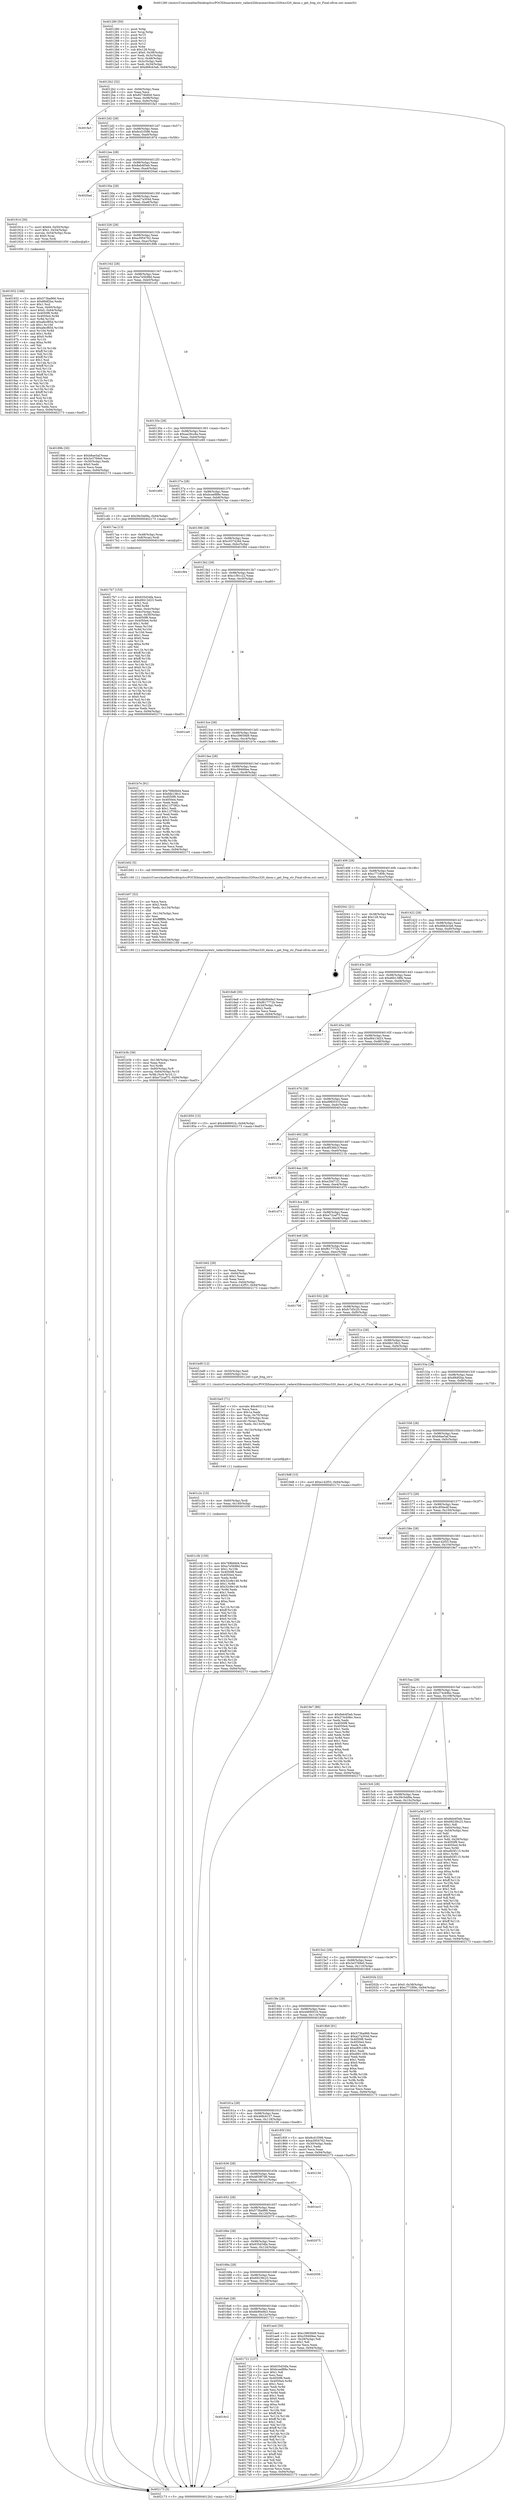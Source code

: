 digraph "0x401280" {
  label = "0x401280 (/mnt/c/Users/mathe/Desktop/tcc/POCII/binaries/extr_radare2librasmarchtms320tms320_dasm.c_get_freg_str_Final-ollvm.out::main(0))"
  labelloc = "t"
  node[shape=record]

  Entry [label="",width=0.3,height=0.3,shape=circle,fillcolor=black,style=filled]
  "0x4012b2" [label="{
     0x4012b2 [32]\l
     | [instrs]\l
     &nbsp;&nbsp;0x4012b2 \<+6\>: mov -0x94(%rbp),%eax\l
     &nbsp;&nbsp;0x4012b8 \<+2\>: mov %eax,%ecx\l
     &nbsp;&nbsp;0x4012ba \<+6\>: sub $0x8274b60d,%ecx\l
     &nbsp;&nbsp;0x4012c0 \<+6\>: mov %eax,-0x98(%rbp)\l
     &nbsp;&nbsp;0x4012c6 \<+6\>: mov %ecx,-0x9c(%rbp)\l
     &nbsp;&nbsp;0x4012cc \<+6\>: je 0000000000401fa3 \<main+0xd23\>\l
  }"]
  "0x401fa3" [label="{
     0x401fa3\l
  }", style=dashed]
  "0x4012d2" [label="{
     0x4012d2 [28]\l
     | [instrs]\l
     &nbsp;&nbsp;0x4012d2 \<+5\>: jmp 00000000004012d7 \<main+0x57\>\l
     &nbsp;&nbsp;0x4012d7 \<+6\>: mov -0x98(%rbp),%eax\l
     &nbsp;&nbsp;0x4012dd \<+5\>: sub $0x8cd1f398,%eax\l
     &nbsp;&nbsp;0x4012e2 \<+6\>: mov %eax,-0xa0(%rbp)\l
     &nbsp;&nbsp;0x4012e8 \<+6\>: je 000000000040187d \<main+0x5fd\>\l
  }"]
  Exit [label="",width=0.3,height=0.3,shape=circle,fillcolor=black,style=filled,peripheries=2]
  "0x40187d" [label="{
     0x40187d\l
  }", style=dashed]
  "0x4012ee" [label="{
     0x4012ee [28]\l
     | [instrs]\l
     &nbsp;&nbsp;0x4012ee \<+5\>: jmp 00000000004012f3 \<main+0x73\>\l
     &nbsp;&nbsp;0x4012f3 \<+6\>: mov -0x98(%rbp),%eax\l
     &nbsp;&nbsp;0x4012f9 \<+5\>: sub $0x8eb4f3eb,%eax\l
     &nbsp;&nbsp;0x4012fe \<+6\>: mov %eax,-0xa4(%rbp)\l
     &nbsp;&nbsp;0x401304 \<+6\>: je 00000000004020ad \<main+0xe2d\>\l
  }"]
  "0x401c3b" [label="{
     0x401c3b [150]\l
     | [instrs]\l
     &nbsp;&nbsp;0x401c3b \<+5\>: mov $0x768bfdd4,%eax\l
     &nbsp;&nbsp;0x401c40 \<+5\>: mov $0xa7e5b98d,%ecx\l
     &nbsp;&nbsp;0x401c45 \<+3\>: mov $0x1,%r10b\l
     &nbsp;&nbsp;0x401c48 \<+7\>: mov 0x4050f8,%edx\l
     &nbsp;&nbsp;0x401c4f \<+7\>: mov 0x4050e4,%esi\l
     &nbsp;&nbsp;0x401c56 \<+3\>: mov %edx,%r8d\l
     &nbsp;&nbsp;0x401c59 \<+7\>: add $0x32c8e148,%r8d\l
     &nbsp;&nbsp;0x401c60 \<+4\>: sub $0x1,%r8d\l
     &nbsp;&nbsp;0x401c64 \<+7\>: sub $0x32c8e148,%r8d\l
     &nbsp;&nbsp;0x401c6b \<+4\>: imul %r8d,%edx\l
     &nbsp;&nbsp;0x401c6f \<+3\>: and $0x1,%edx\l
     &nbsp;&nbsp;0x401c72 \<+3\>: cmp $0x0,%edx\l
     &nbsp;&nbsp;0x401c75 \<+4\>: sete %r11b\l
     &nbsp;&nbsp;0x401c79 \<+3\>: cmp $0xa,%esi\l
     &nbsp;&nbsp;0x401c7c \<+3\>: setl %bl\l
     &nbsp;&nbsp;0x401c7f \<+3\>: mov %r11b,%r14b\l
     &nbsp;&nbsp;0x401c82 \<+4\>: xor $0xff,%r14b\l
     &nbsp;&nbsp;0x401c86 \<+3\>: mov %bl,%r15b\l
     &nbsp;&nbsp;0x401c89 \<+4\>: xor $0xff,%r15b\l
     &nbsp;&nbsp;0x401c8d \<+4\>: xor $0x0,%r10b\l
     &nbsp;&nbsp;0x401c91 \<+3\>: mov %r14b,%r12b\l
     &nbsp;&nbsp;0x401c94 \<+4\>: and $0x0,%r12b\l
     &nbsp;&nbsp;0x401c98 \<+3\>: and %r10b,%r11b\l
     &nbsp;&nbsp;0x401c9b \<+3\>: mov %r15b,%r13b\l
     &nbsp;&nbsp;0x401c9e \<+4\>: and $0x0,%r13b\l
     &nbsp;&nbsp;0x401ca2 \<+3\>: and %r10b,%bl\l
     &nbsp;&nbsp;0x401ca5 \<+3\>: or %r11b,%r12b\l
     &nbsp;&nbsp;0x401ca8 \<+3\>: or %bl,%r13b\l
     &nbsp;&nbsp;0x401cab \<+3\>: xor %r13b,%r12b\l
     &nbsp;&nbsp;0x401cae \<+3\>: or %r15b,%r14b\l
     &nbsp;&nbsp;0x401cb1 \<+4\>: xor $0xff,%r14b\l
     &nbsp;&nbsp;0x401cb5 \<+4\>: or $0x0,%r10b\l
     &nbsp;&nbsp;0x401cb9 \<+3\>: and %r10b,%r14b\l
     &nbsp;&nbsp;0x401cbc \<+3\>: or %r14b,%r12b\l
     &nbsp;&nbsp;0x401cbf \<+4\>: test $0x1,%r12b\l
     &nbsp;&nbsp;0x401cc3 \<+3\>: cmovne %ecx,%eax\l
     &nbsp;&nbsp;0x401cc6 \<+6\>: mov %eax,-0x94(%rbp)\l
     &nbsp;&nbsp;0x401ccc \<+5\>: jmp 0000000000402173 \<main+0xef3\>\l
  }"]
  "0x4020ad" [label="{
     0x4020ad\l
  }", style=dashed]
  "0x40130a" [label="{
     0x40130a [28]\l
     | [instrs]\l
     &nbsp;&nbsp;0x40130a \<+5\>: jmp 000000000040130f \<main+0x8f\>\l
     &nbsp;&nbsp;0x40130f \<+6\>: mov -0x98(%rbp),%eax\l
     &nbsp;&nbsp;0x401315 \<+5\>: sub $0xa27a304d,%eax\l
     &nbsp;&nbsp;0x40131a \<+6\>: mov %eax,-0xa8(%rbp)\l
     &nbsp;&nbsp;0x401320 \<+6\>: je 0000000000401914 \<main+0x694\>\l
  }"]
  "0x401c2c" [label="{
     0x401c2c [15]\l
     | [instrs]\l
     &nbsp;&nbsp;0x401c2c \<+4\>: mov -0x60(%rbp),%rdi\l
     &nbsp;&nbsp;0x401c30 \<+6\>: mov %eax,-0x140(%rbp)\l
     &nbsp;&nbsp;0x401c36 \<+5\>: call 0000000000401030 \<free@plt\>\l
     | [calls]\l
     &nbsp;&nbsp;0x401030 \{1\} (unknown)\l
  }"]
  "0x401914" [label="{
     0x401914 [30]\l
     | [instrs]\l
     &nbsp;&nbsp;0x401914 \<+7\>: movl $0x64,-0x50(%rbp)\l
     &nbsp;&nbsp;0x40191b \<+7\>: movl $0x1,-0x54(%rbp)\l
     &nbsp;&nbsp;0x401922 \<+4\>: movslq -0x54(%rbp),%rax\l
     &nbsp;&nbsp;0x401926 \<+4\>: shl $0x0,%rax\l
     &nbsp;&nbsp;0x40192a \<+3\>: mov %rax,%rdi\l
     &nbsp;&nbsp;0x40192d \<+5\>: call 0000000000401050 \<malloc@plt\>\l
     | [calls]\l
     &nbsp;&nbsp;0x401050 \{1\} (unknown)\l
  }"]
  "0x401326" [label="{
     0x401326 [28]\l
     | [instrs]\l
     &nbsp;&nbsp;0x401326 \<+5\>: jmp 000000000040132b \<main+0xab\>\l
     &nbsp;&nbsp;0x40132b \<+6\>: mov -0x98(%rbp),%eax\l
     &nbsp;&nbsp;0x401331 \<+5\>: sub $0xa3954762,%eax\l
     &nbsp;&nbsp;0x401336 \<+6\>: mov %eax,-0xac(%rbp)\l
     &nbsp;&nbsp;0x40133c \<+6\>: je 000000000040189b \<main+0x61b\>\l
  }"]
  "0x401be5" [label="{
     0x401be5 [71]\l
     | [instrs]\l
     &nbsp;&nbsp;0x401be5 \<+10\>: movabs $0x403112,%rdi\l
     &nbsp;&nbsp;0x401bef \<+2\>: xor %ecx,%ecx\l
     &nbsp;&nbsp;0x401bf1 \<+5\>: mov $0x1a,%edx\l
     &nbsp;&nbsp;0x401bf6 \<+4\>: mov %rax,-0x70(%rbp)\l
     &nbsp;&nbsp;0x401bfa \<+4\>: mov -0x70(%rbp),%rax\l
     &nbsp;&nbsp;0x401bfe \<+3\>: movsbl (%rax),%eax\l
     &nbsp;&nbsp;0x401c01 \<+6\>: mov %edx,-0x13c(%rbp)\l
     &nbsp;&nbsp;0x401c07 \<+1\>: cltd\l
     &nbsp;&nbsp;0x401c08 \<+7\>: mov -0x13c(%rbp),%r8d\l
     &nbsp;&nbsp;0x401c0f \<+3\>: idiv %r8d\l
     &nbsp;&nbsp;0x401c12 \<+3\>: mov %ecx,%r9d\l
     &nbsp;&nbsp;0x401c15 \<+3\>: sub %edx,%r9d\l
     &nbsp;&nbsp;0x401c18 \<+2\>: mov %ecx,%edx\l
     &nbsp;&nbsp;0x401c1a \<+3\>: sub $0x61,%edx\l
     &nbsp;&nbsp;0x401c1d \<+3\>: add %edx,%r9d\l
     &nbsp;&nbsp;0x401c20 \<+3\>: sub %r9d,%ecx\l
     &nbsp;&nbsp;0x401c23 \<+2\>: mov %ecx,%esi\l
     &nbsp;&nbsp;0x401c25 \<+2\>: mov $0x0,%al\l
     &nbsp;&nbsp;0x401c27 \<+5\>: call 0000000000401040 \<printf@plt\>\l
     | [calls]\l
     &nbsp;&nbsp;0x401040 \{1\} (unknown)\l
  }"]
  "0x40189b" [label="{
     0x40189b [30]\l
     | [instrs]\l
     &nbsp;&nbsp;0x40189b \<+5\>: mov $0xb8ae5af,%eax\l
     &nbsp;&nbsp;0x4018a0 \<+5\>: mov $0x3e3769e0,%ecx\l
     &nbsp;&nbsp;0x4018a5 \<+3\>: mov -0x30(%rbp),%edx\l
     &nbsp;&nbsp;0x4018a8 \<+3\>: cmp $0x0,%edx\l
     &nbsp;&nbsp;0x4018ab \<+3\>: cmove %ecx,%eax\l
     &nbsp;&nbsp;0x4018ae \<+6\>: mov %eax,-0x94(%rbp)\l
     &nbsp;&nbsp;0x4018b4 \<+5\>: jmp 0000000000402173 \<main+0xef3\>\l
  }"]
  "0x401342" [label="{
     0x401342 [28]\l
     | [instrs]\l
     &nbsp;&nbsp;0x401342 \<+5\>: jmp 0000000000401347 \<main+0xc7\>\l
     &nbsp;&nbsp;0x401347 \<+6\>: mov -0x98(%rbp),%eax\l
     &nbsp;&nbsp;0x40134d \<+5\>: sub $0xa7e5b98d,%eax\l
     &nbsp;&nbsp;0x401352 \<+6\>: mov %eax,-0xb0(%rbp)\l
     &nbsp;&nbsp;0x401358 \<+6\>: je 0000000000401cd1 \<main+0xa51\>\l
  }"]
  "0x401b3b" [label="{
     0x401b3b [39]\l
     | [instrs]\l
     &nbsp;&nbsp;0x401b3b \<+6\>: mov -0x138(%rbp),%ecx\l
     &nbsp;&nbsp;0x401b41 \<+3\>: imul %eax,%ecx\l
     &nbsp;&nbsp;0x401b44 \<+3\>: mov %cl,%r8b\l
     &nbsp;&nbsp;0x401b47 \<+4\>: mov -0x60(%rbp),%r9\l
     &nbsp;&nbsp;0x401b4b \<+4\>: movslq -0x64(%rbp),%r10\l
     &nbsp;&nbsp;0x401b4f \<+4\>: mov %r8b,(%r9,%r10,1)\l
     &nbsp;&nbsp;0x401b53 \<+10\>: movl $0xe72caf75,-0x94(%rbp)\l
     &nbsp;&nbsp;0x401b5d \<+5\>: jmp 0000000000402173 \<main+0xef3\>\l
  }"]
  "0x401cd1" [label="{
     0x401cd1 [15]\l
     | [instrs]\l
     &nbsp;&nbsp;0x401cd1 \<+10\>: movl $0x39c5dd9a,-0x94(%rbp)\l
     &nbsp;&nbsp;0x401cdb \<+5\>: jmp 0000000000402173 \<main+0xef3\>\l
  }"]
  "0x40135e" [label="{
     0x40135e [28]\l
     | [instrs]\l
     &nbsp;&nbsp;0x40135e \<+5\>: jmp 0000000000401363 \<main+0xe3\>\l
     &nbsp;&nbsp;0x401363 \<+6\>: mov -0x98(%rbp),%eax\l
     &nbsp;&nbsp;0x401369 \<+5\>: sub $0xaa29cc8a,%eax\l
     &nbsp;&nbsp;0x40136e \<+6\>: mov %eax,-0xb4(%rbp)\l
     &nbsp;&nbsp;0x401374 \<+6\>: je 0000000000401e60 \<main+0xbe0\>\l
  }"]
  "0x401b07" [label="{
     0x401b07 [52]\l
     | [instrs]\l
     &nbsp;&nbsp;0x401b07 \<+2\>: xor %ecx,%ecx\l
     &nbsp;&nbsp;0x401b09 \<+5\>: mov $0x2,%edx\l
     &nbsp;&nbsp;0x401b0e \<+6\>: mov %edx,-0x134(%rbp)\l
     &nbsp;&nbsp;0x401b14 \<+1\>: cltd\l
     &nbsp;&nbsp;0x401b15 \<+6\>: mov -0x134(%rbp),%esi\l
     &nbsp;&nbsp;0x401b1b \<+2\>: idiv %esi\l
     &nbsp;&nbsp;0x401b1d \<+6\>: imul $0xfffffffe,%edx,%edx\l
     &nbsp;&nbsp;0x401b23 \<+2\>: mov %ecx,%edi\l
     &nbsp;&nbsp;0x401b25 \<+2\>: sub %edx,%edi\l
     &nbsp;&nbsp;0x401b27 \<+2\>: mov %ecx,%edx\l
     &nbsp;&nbsp;0x401b29 \<+3\>: sub $0x1,%edx\l
     &nbsp;&nbsp;0x401b2c \<+2\>: add %edx,%edi\l
     &nbsp;&nbsp;0x401b2e \<+2\>: sub %edi,%ecx\l
     &nbsp;&nbsp;0x401b30 \<+6\>: mov %ecx,-0x138(%rbp)\l
     &nbsp;&nbsp;0x401b36 \<+5\>: call 0000000000401160 \<next_i\>\l
     | [calls]\l
     &nbsp;&nbsp;0x401160 \{1\} (/mnt/c/Users/mathe/Desktop/tcc/POCII/binaries/extr_radare2librasmarchtms320tms320_dasm.c_get_freg_str_Final-ollvm.out::next_i)\l
  }"]
  "0x401e60" [label="{
     0x401e60\l
  }", style=dashed]
  "0x40137a" [label="{
     0x40137a [28]\l
     | [instrs]\l
     &nbsp;&nbsp;0x40137a \<+5\>: jmp 000000000040137f \<main+0xff\>\l
     &nbsp;&nbsp;0x40137f \<+6\>: mov -0x98(%rbp),%eax\l
     &nbsp;&nbsp;0x401385 \<+5\>: sub $0xbceef88e,%eax\l
     &nbsp;&nbsp;0x40138a \<+6\>: mov %eax,-0xb8(%rbp)\l
     &nbsp;&nbsp;0x401390 \<+6\>: je 00000000004017aa \<main+0x52a\>\l
  }"]
  "0x401932" [label="{
     0x401932 [166]\l
     | [instrs]\l
     &nbsp;&nbsp;0x401932 \<+5\>: mov $0x573ba966,%ecx\l
     &nbsp;&nbsp;0x401937 \<+5\>: mov $0x88df2ba,%edx\l
     &nbsp;&nbsp;0x40193c \<+3\>: mov $0x1,%sil\l
     &nbsp;&nbsp;0x40193f \<+4\>: mov %rax,-0x60(%rbp)\l
     &nbsp;&nbsp;0x401943 \<+7\>: movl $0x0,-0x64(%rbp)\l
     &nbsp;&nbsp;0x40194a \<+8\>: mov 0x4050f8,%r8d\l
     &nbsp;&nbsp;0x401952 \<+8\>: mov 0x4050e4,%r9d\l
     &nbsp;&nbsp;0x40195a \<+3\>: mov %r8d,%r10d\l
     &nbsp;&nbsp;0x40195d \<+7\>: add $0xafecf85d,%r10d\l
     &nbsp;&nbsp;0x401964 \<+4\>: sub $0x1,%r10d\l
     &nbsp;&nbsp;0x401968 \<+7\>: sub $0xafecf85d,%r10d\l
     &nbsp;&nbsp;0x40196f \<+4\>: imul %r10d,%r8d\l
     &nbsp;&nbsp;0x401973 \<+4\>: and $0x1,%r8d\l
     &nbsp;&nbsp;0x401977 \<+4\>: cmp $0x0,%r8d\l
     &nbsp;&nbsp;0x40197b \<+4\>: sete %r11b\l
     &nbsp;&nbsp;0x40197f \<+4\>: cmp $0xa,%r9d\l
     &nbsp;&nbsp;0x401983 \<+3\>: setl %bl\l
     &nbsp;&nbsp;0x401986 \<+3\>: mov %r11b,%r14b\l
     &nbsp;&nbsp;0x401989 \<+4\>: xor $0xff,%r14b\l
     &nbsp;&nbsp;0x40198d \<+3\>: mov %bl,%r15b\l
     &nbsp;&nbsp;0x401990 \<+4\>: xor $0xff,%r15b\l
     &nbsp;&nbsp;0x401994 \<+4\>: xor $0x1,%sil\l
     &nbsp;&nbsp;0x401998 \<+3\>: mov %r14b,%r12b\l
     &nbsp;&nbsp;0x40199b \<+4\>: and $0xff,%r12b\l
     &nbsp;&nbsp;0x40199f \<+3\>: and %sil,%r11b\l
     &nbsp;&nbsp;0x4019a2 \<+3\>: mov %r15b,%r13b\l
     &nbsp;&nbsp;0x4019a5 \<+4\>: and $0xff,%r13b\l
     &nbsp;&nbsp;0x4019a9 \<+3\>: and %sil,%bl\l
     &nbsp;&nbsp;0x4019ac \<+3\>: or %r11b,%r12b\l
     &nbsp;&nbsp;0x4019af \<+3\>: or %bl,%r13b\l
     &nbsp;&nbsp;0x4019b2 \<+3\>: xor %r13b,%r12b\l
     &nbsp;&nbsp;0x4019b5 \<+3\>: or %r15b,%r14b\l
     &nbsp;&nbsp;0x4019b8 \<+4\>: xor $0xff,%r14b\l
     &nbsp;&nbsp;0x4019bc \<+4\>: or $0x1,%sil\l
     &nbsp;&nbsp;0x4019c0 \<+3\>: and %sil,%r14b\l
     &nbsp;&nbsp;0x4019c3 \<+3\>: or %r14b,%r12b\l
     &nbsp;&nbsp;0x4019c6 \<+4\>: test $0x1,%r12b\l
     &nbsp;&nbsp;0x4019ca \<+3\>: cmovne %edx,%ecx\l
     &nbsp;&nbsp;0x4019cd \<+6\>: mov %ecx,-0x94(%rbp)\l
     &nbsp;&nbsp;0x4019d3 \<+5\>: jmp 0000000000402173 \<main+0xef3\>\l
  }"]
  "0x4017aa" [label="{
     0x4017aa [13]\l
     | [instrs]\l
     &nbsp;&nbsp;0x4017aa \<+4\>: mov -0x48(%rbp),%rax\l
     &nbsp;&nbsp;0x4017ae \<+4\>: mov 0x8(%rax),%rdi\l
     &nbsp;&nbsp;0x4017b2 \<+5\>: call 0000000000401060 \<atoi@plt\>\l
     | [calls]\l
     &nbsp;&nbsp;0x401060 \{1\} (unknown)\l
  }"]
  "0x401396" [label="{
     0x401396 [28]\l
     | [instrs]\l
     &nbsp;&nbsp;0x401396 \<+5\>: jmp 000000000040139b \<main+0x11b\>\l
     &nbsp;&nbsp;0x40139b \<+6\>: mov -0x98(%rbp),%eax\l
     &nbsp;&nbsp;0x4013a1 \<+5\>: sub $0xc037426d,%eax\l
     &nbsp;&nbsp;0x4013a6 \<+6\>: mov %eax,-0xbc(%rbp)\l
     &nbsp;&nbsp;0x4013ac \<+6\>: je 0000000000401f94 \<main+0xd14\>\l
  }"]
  "0x4017b7" [label="{
     0x4017b7 [153]\l
     | [instrs]\l
     &nbsp;&nbsp;0x4017b7 \<+5\>: mov $0x635d34fa,%ecx\l
     &nbsp;&nbsp;0x4017bc \<+5\>: mov $0xd9413d23,%edx\l
     &nbsp;&nbsp;0x4017c1 \<+3\>: mov $0x1,%sil\l
     &nbsp;&nbsp;0x4017c4 \<+3\>: xor %r8d,%r8d\l
     &nbsp;&nbsp;0x4017c7 \<+3\>: mov %eax,-0x4c(%rbp)\l
     &nbsp;&nbsp;0x4017ca \<+3\>: mov -0x4c(%rbp),%eax\l
     &nbsp;&nbsp;0x4017cd \<+3\>: mov %eax,-0x30(%rbp)\l
     &nbsp;&nbsp;0x4017d0 \<+7\>: mov 0x4050f8,%eax\l
     &nbsp;&nbsp;0x4017d7 \<+8\>: mov 0x4050e4,%r9d\l
     &nbsp;&nbsp;0x4017df \<+4\>: sub $0x1,%r8d\l
     &nbsp;&nbsp;0x4017e3 \<+3\>: mov %eax,%r10d\l
     &nbsp;&nbsp;0x4017e6 \<+3\>: add %r8d,%r10d\l
     &nbsp;&nbsp;0x4017e9 \<+4\>: imul %r10d,%eax\l
     &nbsp;&nbsp;0x4017ed \<+3\>: and $0x1,%eax\l
     &nbsp;&nbsp;0x4017f0 \<+3\>: cmp $0x0,%eax\l
     &nbsp;&nbsp;0x4017f3 \<+4\>: sete %r11b\l
     &nbsp;&nbsp;0x4017f7 \<+4\>: cmp $0xa,%r9d\l
     &nbsp;&nbsp;0x4017fb \<+3\>: setl %bl\l
     &nbsp;&nbsp;0x4017fe \<+3\>: mov %r11b,%r14b\l
     &nbsp;&nbsp;0x401801 \<+4\>: xor $0xff,%r14b\l
     &nbsp;&nbsp;0x401805 \<+3\>: mov %bl,%r15b\l
     &nbsp;&nbsp;0x401808 \<+4\>: xor $0xff,%r15b\l
     &nbsp;&nbsp;0x40180c \<+4\>: xor $0x0,%sil\l
     &nbsp;&nbsp;0x401810 \<+3\>: mov %r14b,%r12b\l
     &nbsp;&nbsp;0x401813 \<+4\>: and $0x0,%r12b\l
     &nbsp;&nbsp;0x401817 \<+3\>: and %sil,%r11b\l
     &nbsp;&nbsp;0x40181a \<+3\>: mov %r15b,%r13b\l
     &nbsp;&nbsp;0x40181d \<+4\>: and $0x0,%r13b\l
     &nbsp;&nbsp;0x401821 \<+3\>: and %sil,%bl\l
     &nbsp;&nbsp;0x401824 \<+3\>: or %r11b,%r12b\l
     &nbsp;&nbsp;0x401827 \<+3\>: or %bl,%r13b\l
     &nbsp;&nbsp;0x40182a \<+3\>: xor %r13b,%r12b\l
     &nbsp;&nbsp;0x40182d \<+3\>: or %r15b,%r14b\l
     &nbsp;&nbsp;0x401830 \<+4\>: xor $0xff,%r14b\l
     &nbsp;&nbsp;0x401834 \<+4\>: or $0x0,%sil\l
     &nbsp;&nbsp;0x401838 \<+3\>: and %sil,%r14b\l
     &nbsp;&nbsp;0x40183b \<+3\>: or %r14b,%r12b\l
     &nbsp;&nbsp;0x40183e \<+4\>: test $0x1,%r12b\l
     &nbsp;&nbsp;0x401842 \<+3\>: cmovne %edx,%ecx\l
     &nbsp;&nbsp;0x401845 \<+6\>: mov %ecx,-0x94(%rbp)\l
     &nbsp;&nbsp;0x40184b \<+5\>: jmp 0000000000402173 \<main+0xef3\>\l
  }"]
  "0x401f94" [label="{
     0x401f94\l
  }", style=dashed]
  "0x4013b2" [label="{
     0x4013b2 [28]\l
     | [instrs]\l
     &nbsp;&nbsp;0x4013b2 \<+5\>: jmp 00000000004013b7 \<main+0x137\>\l
     &nbsp;&nbsp;0x4013b7 \<+6\>: mov -0x98(%rbp),%eax\l
     &nbsp;&nbsp;0x4013bd \<+5\>: sub $0xc1f91c22,%eax\l
     &nbsp;&nbsp;0x4013c2 \<+6\>: mov %eax,-0xc0(%rbp)\l
     &nbsp;&nbsp;0x4013c8 \<+6\>: je 0000000000401ce0 \<main+0xa60\>\l
  }"]
  "0x4016c2" [label="{
     0x4016c2\l
  }", style=dashed]
  "0x401ce0" [label="{
     0x401ce0\l
  }", style=dashed]
  "0x4013ce" [label="{
     0x4013ce [28]\l
     | [instrs]\l
     &nbsp;&nbsp;0x4013ce \<+5\>: jmp 00000000004013d3 \<main+0x153\>\l
     &nbsp;&nbsp;0x4013d3 \<+6\>: mov -0x98(%rbp),%eax\l
     &nbsp;&nbsp;0x4013d9 \<+5\>: sub $0xc39658d9,%eax\l
     &nbsp;&nbsp;0x4013de \<+6\>: mov %eax,-0xc4(%rbp)\l
     &nbsp;&nbsp;0x4013e4 \<+6\>: je 0000000000401b7e \<main+0x8fe\>\l
  }"]
  "0x401721" [label="{
     0x401721 [137]\l
     | [instrs]\l
     &nbsp;&nbsp;0x401721 \<+5\>: mov $0x635d34fa,%eax\l
     &nbsp;&nbsp;0x401726 \<+5\>: mov $0xbceef88e,%ecx\l
     &nbsp;&nbsp;0x40172b \<+2\>: mov $0x1,%dl\l
     &nbsp;&nbsp;0x40172d \<+2\>: xor %esi,%esi\l
     &nbsp;&nbsp;0x40172f \<+7\>: mov 0x4050f8,%edi\l
     &nbsp;&nbsp;0x401736 \<+8\>: mov 0x4050e4,%r8d\l
     &nbsp;&nbsp;0x40173e \<+3\>: sub $0x1,%esi\l
     &nbsp;&nbsp;0x401741 \<+3\>: mov %edi,%r9d\l
     &nbsp;&nbsp;0x401744 \<+3\>: add %esi,%r9d\l
     &nbsp;&nbsp;0x401747 \<+4\>: imul %r9d,%edi\l
     &nbsp;&nbsp;0x40174b \<+3\>: and $0x1,%edi\l
     &nbsp;&nbsp;0x40174e \<+3\>: cmp $0x0,%edi\l
     &nbsp;&nbsp;0x401751 \<+4\>: sete %r10b\l
     &nbsp;&nbsp;0x401755 \<+4\>: cmp $0xa,%r8d\l
     &nbsp;&nbsp;0x401759 \<+4\>: setl %r11b\l
     &nbsp;&nbsp;0x40175d \<+3\>: mov %r10b,%bl\l
     &nbsp;&nbsp;0x401760 \<+3\>: xor $0xff,%bl\l
     &nbsp;&nbsp;0x401763 \<+3\>: mov %r11b,%r14b\l
     &nbsp;&nbsp;0x401766 \<+4\>: xor $0xff,%r14b\l
     &nbsp;&nbsp;0x40176a \<+3\>: xor $0x1,%dl\l
     &nbsp;&nbsp;0x40176d \<+3\>: mov %bl,%r15b\l
     &nbsp;&nbsp;0x401770 \<+4\>: and $0xff,%r15b\l
     &nbsp;&nbsp;0x401774 \<+3\>: and %dl,%r10b\l
     &nbsp;&nbsp;0x401777 \<+3\>: mov %r14b,%r12b\l
     &nbsp;&nbsp;0x40177a \<+4\>: and $0xff,%r12b\l
     &nbsp;&nbsp;0x40177e \<+3\>: and %dl,%r11b\l
     &nbsp;&nbsp;0x401781 \<+3\>: or %r10b,%r15b\l
     &nbsp;&nbsp;0x401784 \<+3\>: or %r11b,%r12b\l
     &nbsp;&nbsp;0x401787 \<+3\>: xor %r12b,%r15b\l
     &nbsp;&nbsp;0x40178a \<+3\>: or %r14b,%bl\l
     &nbsp;&nbsp;0x40178d \<+3\>: xor $0xff,%bl\l
     &nbsp;&nbsp;0x401790 \<+3\>: or $0x1,%dl\l
     &nbsp;&nbsp;0x401793 \<+2\>: and %dl,%bl\l
     &nbsp;&nbsp;0x401795 \<+3\>: or %bl,%r15b\l
     &nbsp;&nbsp;0x401798 \<+4\>: test $0x1,%r15b\l
     &nbsp;&nbsp;0x40179c \<+3\>: cmovne %ecx,%eax\l
     &nbsp;&nbsp;0x40179f \<+6\>: mov %eax,-0x94(%rbp)\l
     &nbsp;&nbsp;0x4017a5 \<+5\>: jmp 0000000000402173 \<main+0xef3\>\l
  }"]
  "0x401b7e" [label="{
     0x401b7e [91]\l
     | [instrs]\l
     &nbsp;&nbsp;0x401b7e \<+5\>: mov $0x768bfdd4,%eax\l
     &nbsp;&nbsp;0x401b83 \<+5\>: mov $0xfdb138c2,%ecx\l
     &nbsp;&nbsp;0x401b88 \<+7\>: mov 0x4050f8,%edx\l
     &nbsp;&nbsp;0x401b8f \<+7\>: mov 0x4050e4,%esi\l
     &nbsp;&nbsp;0x401b96 \<+2\>: mov %edx,%edi\l
     &nbsp;&nbsp;0x401b98 \<+6\>: add $0x11f7082c,%edi\l
     &nbsp;&nbsp;0x401b9e \<+3\>: sub $0x1,%edi\l
     &nbsp;&nbsp;0x401ba1 \<+6\>: sub $0x11f7082c,%edi\l
     &nbsp;&nbsp;0x401ba7 \<+3\>: imul %edi,%edx\l
     &nbsp;&nbsp;0x401baa \<+3\>: and $0x1,%edx\l
     &nbsp;&nbsp;0x401bad \<+3\>: cmp $0x0,%edx\l
     &nbsp;&nbsp;0x401bb0 \<+4\>: sete %r8b\l
     &nbsp;&nbsp;0x401bb4 \<+3\>: cmp $0xa,%esi\l
     &nbsp;&nbsp;0x401bb7 \<+4\>: setl %r9b\l
     &nbsp;&nbsp;0x401bbb \<+3\>: mov %r8b,%r10b\l
     &nbsp;&nbsp;0x401bbe \<+3\>: and %r9b,%r10b\l
     &nbsp;&nbsp;0x401bc1 \<+3\>: xor %r9b,%r8b\l
     &nbsp;&nbsp;0x401bc4 \<+3\>: or %r8b,%r10b\l
     &nbsp;&nbsp;0x401bc7 \<+4\>: test $0x1,%r10b\l
     &nbsp;&nbsp;0x401bcb \<+3\>: cmovne %ecx,%eax\l
     &nbsp;&nbsp;0x401bce \<+6\>: mov %eax,-0x94(%rbp)\l
     &nbsp;&nbsp;0x401bd4 \<+5\>: jmp 0000000000402173 \<main+0xef3\>\l
  }"]
  "0x4013ea" [label="{
     0x4013ea [28]\l
     | [instrs]\l
     &nbsp;&nbsp;0x4013ea \<+5\>: jmp 00000000004013ef \<main+0x16f\>\l
     &nbsp;&nbsp;0x4013ef \<+6\>: mov -0x98(%rbp),%eax\l
     &nbsp;&nbsp;0x4013f5 \<+5\>: sub $0xc59469ee,%eax\l
     &nbsp;&nbsp;0x4013fa \<+6\>: mov %eax,-0xc8(%rbp)\l
     &nbsp;&nbsp;0x401400 \<+6\>: je 0000000000401b02 \<main+0x882\>\l
  }"]
  "0x4016a6" [label="{
     0x4016a6 [28]\l
     | [instrs]\l
     &nbsp;&nbsp;0x4016a6 \<+5\>: jmp 00000000004016ab \<main+0x42b\>\l
     &nbsp;&nbsp;0x4016ab \<+6\>: mov -0x98(%rbp),%eax\l
     &nbsp;&nbsp;0x4016b1 \<+5\>: sub $0x6b90e9e3,%eax\l
     &nbsp;&nbsp;0x4016b6 \<+6\>: mov %eax,-0x12c(%rbp)\l
     &nbsp;&nbsp;0x4016bc \<+6\>: je 0000000000401721 \<main+0x4a1\>\l
  }"]
  "0x401b02" [label="{
     0x401b02 [5]\l
     | [instrs]\l
     &nbsp;&nbsp;0x401b02 \<+5\>: call 0000000000401160 \<next_i\>\l
     | [calls]\l
     &nbsp;&nbsp;0x401160 \{1\} (/mnt/c/Users/mathe/Desktop/tcc/POCII/binaries/extr_radare2librasmarchtms320tms320_dasm.c_get_freg_str_Final-ollvm.out::next_i)\l
  }"]
  "0x401406" [label="{
     0x401406 [28]\l
     | [instrs]\l
     &nbsp;&nbsp;0x401406 \<+5\>: jmp 000000000040140b \<main+0x18b\>\l
     &nbsp;&nbsp;0x40140b \<+6\>: mov -0x98(%rbp),%eax\l
     &nbsp;&nbsp;0x401411 \<+5\>: sub $0xc771f09c,%eax\l
     &nbsp;&nbsp;0x401416 \<+6\>: mov %eax,-0xcc(%rbp)\l
     &nbsp;&nbsp;0x40141c \<+6\>: je 0000000000402041 \<main+0xdc1\>\l
  }"]
  "0x401ae4" [label="{
     0x401ae4 [30]\l
     | [instrs]\l
     &nbsp;&nbsp;0x401ae4 \<+5\>: mov $0xc39658d9,%eax\l
     &nbsp;&nbsp;0x401ae9 \<+5\>: mov $0xc59469ee,%ecx\l
     &nbsp;&nbsp;0x401aee \<+3\>: mov -0x29(%rbp),%dl\l
     &nbsp;&nbsp;0x401af1 \<+3\>: test $0x1,%dl\l
     &nbsp;&nbsp;0x401af4 \<+3\>: cmovne %ecx,%eax\l
     &nbsp;&nbsp;0x401af7 \<+6\>: mov %eax,-0x94(%rbp)\l
     &nbsp;&nbsp;0x401afd \<+5\>: jmp 0000000000402173 \<main+0xef3\>\l
  }"]
  "0x402041" [label="{
     0x402041 [21]\l
     | [instrs]\l
     &nbsp;&nbsp;0x402041 \<+3\>: mov -0x38(%rbp),%eax\l
     &nbsp;&nbsp;0x402044 \<+7\>: add $0x128,%rsp\l
     &nbsp;&nbsp;0x40204b \<+1\>: pop %rbx\l
     &nbsp;&nbsp;0x40204c \<+2\>: pop %r12\l
     &nbsp;&nbsp;0x40204e \<+2\>: pop %r13\l
     &nbsp;&nbsp;0x402050 \<+2\>: pop %r14\l
     &nbsp;&nbsp;0x402052 \<+2\>: pop %r15\l
     &nbsp;&nbsp;0x402054 \<+1\>: pop %rbp\l
     &nbsp;&nbsp;0x402055 \<+1\>: ret\l
  }"]
  "0x401422" [label="{
     0x401422 [28]\l
     | [instrs]\l
     &nbsp;&nbsp;0x401422 \<+5\>: jmp 0000000000401427 \<main+0x1a7\>\l
     &nbsp;&nbsp;0x401427 \<+6\>: mov -0x98(%rbp),%eax\l
     &nbsp;&nbsp;0x40142d \<+5\>: sub $0xd68cb3a6,%eax\l
     &nbsp;&nbsp;0x401432 \<+6\>: mov %eax,-0xd0(%rbp)\l
     &nbsp;&nbsp;0x401438 \<+6\>: je 00000000004016e8 \<main+0x468\>\l
  }"]
  "0x40168a" [label="{
     0x40168a [28]\l
     | [instrs]\l
     &nbsp;&nbsp;0x40168a \<+5\>: jmp 000000000040168f \<main+0x40f\>\l
     &nbsp;&nbsp;0x40168f \<+6\>: mov -0x98(%rbp),%eax\l
     &nbsp;&nbsp;0x401695 \<+5\>: sub $0x69239c23,%eax\l
     &nbsp;&nbsp;0x40169a \<+6\>: mov %eax,-0x128(%rbp)\l
     &nbsp;&nbsp;0x4016a0 \<+6\>: je 0000000000401ae4 \<main+0x864\>\l
  }"]
  "0x4016e8" [label="{
     0x4016e8 [30]\l
     | [instrs]\l
     &nbsp;&nbsp;0x4016e8 \<+5\>: mov $0x6b90e9e3,%eax\l
     &nbsp;&nbsp;0x4016ed \<+5\>: mov $0xf617772b,%ecx\l
     &nbsp;&nbsp;0x4016f2 \<+3\>: mov -0x34(%rbp),%edx\l
     &nbsp;&nbsp;0x4016f5 \<+3\>: cmp $0x2,%edx\l
     &nbsp;&nbsp;0x4016f8 \<+3\>: cmovne %ecx,%eax\l
     &nbsp;&nbsp;0x4016fb \<+6\>: mov %eax,-0x94(%rbp)\l
     &nbsp;&nbsp;0x401701 \<+5\>: jmp 0000000000402173 \<main+0xef3\>\l
  }"]
  "0x40143e" [label="{
     0x40143e [28]\l
     | [instrs]\l
     &nbsp;&nbsp;0x40143e \<+5\>: jmp 0000000000401443 \<main+0x1c3\>\l
     &nbsp;&nbsp;0x401443 \<+6\>: mov -0x98(%rbp),%eax\l
     &nbsp;&nbsp;0x401449 \<+5\>: sub $0xd6b138fb,%eax\l
     &nbsp;&nbsp;0x40144e \<+6\>: mov %eax,-0xd4(%rbp)\l
     &nbsp;&nbsp;0x401454 \<+6\>: je 0000000000402017 \<main+0xd97\>\l
  }"]
  "0x402173" [label="{
     0x402173 [5]\l
     | [instrs]\l
     &nbsp;&nbsp;0x402173 \<+5\>: jmp 00000000004012b2 \<main+0x32\>\l
  }"]
  "0x401280" [label="{
     0x401280 [50]\l
     | [instrs]\l
     &nbsp;&nbsp;0x401280 \<+1\>: push %rbp\l
     &nbsp;&nbsp;0x401281 \<+3\>: mov %rsp,%rbp\l
     &nbsp;&nbsp;0x401284 \<+2\>: push %r15\l
     &nbsp;&nbsp;0x401286 \<+2\>: push %r14\l
     &nbsp;&nbsp;0x401288 \<+2\>: push %r13\l
     &nbsp;&nbsp;0x40128a \<+2\>: push %r12\l
     &nbsp;&nbsp;0x40128c \<+1\>: push %rbx\l
     &nbsp;&nbsp;0x40128d \<+7\>: sub $0x128,%rsp\l
     &nbsp;&nbsp;0x401294 \<+7\>: movl $0x0,-0x38(%rbp)\l
     &nbsp;&nbsp;0x40129b \<+3\>: mov %edi,-0x3c(%rbp)\l
     &nbsp;&nbsp;0x40129e \<+4\>: mov %rsi,-0x48(%rbp)\l
     &nbsp;&nbsp;0x4012a2 \<+3\>: mov -0x3c(%rbp),%edi\l
     &nbsp;&nbsp;0x4012a5 \<+3\>: mov %edi,-0x34(%rbp)\l
     &nbsp;&nbsp;0x4012a8 \<+10\>: movl $0xd68cb3a6,-0x94(%rbp)\l
  }"]
  "0x402056" [label="{
     0x402056\l
  }", style=dashed]
  "0x402017" [label="{
     0x402017\l
  }", style=dashed]
  "0x40145a" [label="{
     0x40145a [28]\l
     | [instrs]\l
     &nbsp;&nbsp;0x40145a \<+5\>: jmp 000000000040145f \<main+0x1df\>\l
     &nbsp;&nbsp;0x40145f \<+6\>: mov -0x98(%rbp),%eax\l
     &nbsp;&nbsp;0x401465 \<+5\>: sub $0xd9413d23,%eax\l
     &nbsp;&nbsp;0x40146a \<+6\>: mov %eax,-0xd8(%rbp)\l
     &nbsp;&nbsp;0x401470 \<+6\>: je 0000000000401850 \<main+0x5d0\>\l
  }"]
  "0x40166e" [label="{
     0x40166e [28]\l
     | [instrs]\l
     &nbsp;&nbsp;0x40166e \<+5\>: jmp 0000000000401673 \<main+0x3f3\>\l
     &nbsp;&nbsp;0x401673 \<+6\>: mov -0x98(%rbp),%eax\l
     &nbsp;&nbsp;0x401679 \<+5\>: sub $0x635d34fa,%eax\l
     &nbsp;&nbsp;0x40167e \<+6\>: mov %eax,-0x124(%rbp)\l
     &nbsp;&nbsp;0x401684 \<+6\>: je 0000000000402056 \<main+0xdd6\>\l
  }"]
  "0x401850" [label="{
     0x401850 [15]\l
     | [instrs]\l
     &nbsp;&nbsp;0x401850 \<+10\>: movl $0x4469001b,-0x94(%rbp)\l
     &nbsp;&nbsp;0x40185a \<+5\>: jmp 0000000000402173 \<main+0xef3\>\l
  }"]
  "0x401476" [label="{
     0x401476 [28]\l
     | [instrs]\l
     &nbsp;&nbsp;0x401476 \<+5\>: jmp 000000000040147b \<main+0x1fb\>\l
     &nbsp;&nbsp;0x40147b \<+6\>: mov -0x98(%rbp),%eax\l
     &nbsp;&nbsp;0x401481 \<+5\>: sub $0xd985531f,%eax\l
     &nbsp;&nbsp;0x401486 \<+6\>: mov %eax,-0xdc(%rbp)\l
     &nbsp;&nbsp;0x40148c \<+6\>: je 0000000000401f1e \<main+0xc9e\>\l
  }"]
  "0x402075" [label="{
     0x402075\l
  }", style=dashed]
  "0x401f1e" [label="{
     0x401f1e\l
  }", style=dashed]
  "0x401492" [label="{
     0x401492 [28]\l
     | [instrs]\l
     &nbsp;&nbsp;0x401492 \<+5\>: jmp 0000000000401497 \<main+0x217\>\l
     &nbsp;&nbsp;0x401497 \<+6\>: mov -0x98(%rbp),%eax\l
     &nbsp;&nbsp;0x40149d \<+5\>: sub $0xdf536b1f,%eax\l
     &nbsp;&nbsp;0x4014a2 \<+6\>: mov %eax,-0xe0(%rbp)\l
     &nbsp;&nbsp;0x4014a8 \<+6\>: je 000000000040211b \<main+0xe9b\>\l
  }"]
  "0x401652" [label="{
     0x401652 [28]\l
     | [instrs]\l
     &nbsp;&nbsp;0x401652 \<+5\>: jmp 0000000000401657 \<main+0x3d7\>\l
     &nbsp;&nbsp;0x401657 \<+6\>: mov -0x98(%rbp),%eax\l
     &nbsp;&nbsp;0x40165d \<+5\>: sub $0x573ba966,%eax\l
     &nbsp;&nbsp;0x401662 \<+6\>: mov %eax,-0x120(%rbp)\l
     &nbsp;&nbsp;0x401668 \<+6\>: je 0000000000402075 \<main+0xdf5\>\l
  }"]
  "0x40211b" [label="{
     0x40211b\l
  }", style=dashed]
  "0x4014ae" [label="{
     0x4014ae [28]\l
     | [instrs]\l
     &nbsp;&nbsp;0x4014ae \<+5\>: jmp 00000000004014b3 \<main+0x233\>\l
     &nbsp;&nbsp;0x4014b3 \<+6\>: mov -0x98(%rbp),%eax\l
     &nbsp;&nbsp;0x4014b9 \<+5\>: sub $0xe20d71f1,%eax\l
     &nbsp;&nbsp;0x4014be \<+6\>: mov %eax,-0xe4(%rbp)\l
     &nbsp;&nbsp;0x4014c4 \<+6\>: je 0000000000401d73 \<main+0xaf3\>\l
  }"]
  "0x401ec3" [label="{
     0x401ec3\l
  }", style=dashed]
  "0x401d73" [label="{
     0x401d73\l
  }", style=dashed]
  "0x4014ca" [label="{
     0x4014ca [28]\l
     | [instrs]\l
     &nbsp;&nbsp;0x4014ca \<+5\>: jmp 00000000004014cf \<main+0x24f\>\l
     &nbsp;&nbsp;0x4014cf \<+6\>: mov -0x98(%rbp),%eax\l
     &nbsp;&nbsp;0x4014d5 \<+5\>: sub $0xe72caf75,%eax\l
     &nbsp;&nbsp;0x4014da \<+6\>: mov %eax,-0xe8(%rbp)\l
     &nbsp;&nbsp;0x4014e0 \<+6\>: je 0000000000401b62 \<main+0x8e2\>\l
  }"]
  "0x401636" [label="{
     0x401636 [28]\l
     | [instrs]\l
     &nbsp;&nbsp;0x401636 \<+5\>: jmp 000000000040163b \<main+0x3bb\>\l
     &nbsp;&nbsp;0x40163b \<+6\>: mov -0x98(%rbp),%eax\l
     &nbsp;&nbsp;0x401641 \<+5\>: sub $0x4859f7d6,%eax\l
     &nbsp;&nbsp;0x401646 \<+6\>: mov %eax,-0x11c(%rbp)\l
     &nbsp;&nbsp;0x40164c \<+6\>: je 0000000000401ec3 \<main+0xc43\>\l
  }"]
  "0x401b62" [label="{
     0x401b62 [28]\l
     | [instrs]\l
     &nbsp;&nbsp;0x401b62 \<+2\>: xor %eax,%eax\l
     &nbsp;&nbsp;0x401b64 \<+3\>: mov -0x64(%rbp),%ecx\l
     &nbsp;&nbsp;0x401b67 \<+3\>: sub $0x1,%eax\l
     &nbsp;&nbsp;0x401b6a \<+2\>: sub %eax,%ecx\l
     &nbsp;&nbsp;0x401b6c \<+3\>: mov %ecx,-0x64(%rbp)\l
     &nbsp;&nbsp;0x401b6f \<+10\>: movl $0xe142f53,-0x94(%rbp)\l
     &nbsp;&nbsp;0x401b79 \<+5\>: jmp 0000000000402173 \<main+0xef3\>\l
  }"]
  "0x4014e6" [label="{
     0x4014e6 [28]\l
     | [instrs]\l
     &nbsp;&nbsp;0x4014e6 \<+5\>: jmp 00000000004014eb \<main+0x26b\>\l
     &nbsp;&nbsp;0x4014eb \<+6\>: mov -0x98(%rbp),%eax\l
     &nbsp;&nbsp;0x4014f1 \<+5\>: sub $0xf617772b,%eax\l
     &nbsp;&nbsp;0x4014f6 \<+6\>: mov %eax,-0xec(%rbp)\l
     &nbsp;&nbsp;0x4014fc \<+6\>: je 0000000000401706 \<main+0x486\>\l
  }"]
  "0x402156" [label="{
     0x402156\l
  }", style=dashed]
  "0x401706" [label="{
     0x401706\l
  }", style=dashed]
  "0x401502" [label="{
     0x401502 [28]\l
     | [instrs]\l
     &nbsp;&nbsp;0x401502 \<+5\>: jmp 0000000000401507 \<main+0x287\>\l
     &nbsp;&nbsp;0x401507 \<+6\>: mov -0x98(%rbp),%eax\l
     &nbsp;&nbsp;0x40150d \<+5\>: sub $0xfc7d5c20,%eax\l
     &nbsp;&nbsp;0x401512 \<+6\>: mov %eax,-0xf0(%rbp)\l
     &nbsp;&nbsp;0x401518 \<+6\>: je 0000000000401e30 \<main+0xbb0\>\l
  }"]
  "0x40161a" [label="{
     0x40161a [28]\l
     | [instrs]\l
     &nbsp;&nbsp;0x40161a \<+5\>: jmp 000000000040161f \<main+0x39f\>\l
     &nbsp;&nbsp;0x40161f \<+6\>: mov -0x98(%rbp),%eax\l
     &nbsp;&nbsp;0x401625 \<+5\>: sub $0x468c6157,%eax\l
     &nbsp;&nbsp;0x40162a \<+6\>: mov %eax,-0x118(%rbp)\l
     &nbsp;&nbsp;0x401630 \<+6\>: je 0000000000402156 \<main+0xed6\>\l
  }"]
  "0x401e30" [label="{
     0x401e30\l
  }", style=dashed]
  "0x40151e" [label="{
     0x40151e [28]\l
     | [instrs]\l
     &nbsp;&nbsp;0x40151e \<+5\>: jmp 0000000000401523 \<main+0x2a3\>\l
     &nbsp;&nbsp;0x401523 \<+6\>: mov -0x98(%rbp),%eax\l
     &nbsp;&nbsp;0x401529 \<+5\>: sub $0xfdb138c2,%eax\l
     &nbsp;&nbsp;0x40152e \<+6\>: mov %eax,-0xf4(%rbp)\l
     &nbsp;&nbsp;0x401534 \<+6\>: je 0000000000401bd9 \<main+0x959\>\l
  }"]
  "0x40185f" [label="{
     0x40185f [30]\l
     | [instrs]\l
     &nbsp;&nbsp;0x40185f \<+5\>: mov $0x8cd1f398,%eax\l
     &nbsp;&nbsp;0x401864 \<+5\>: mov $0xa3954762,%ecx\l
     &nbsp;&nbsp;0x401869 \<+3\>: mov -0x30(%rbp),%edx\l
     &nbsp;&nbsp;0x40186c \<+3\>: cmp $0x1,%edx\l
     &nbsp;&nbsp;0x40186f \<+3\>: cmovl %ecx,%eax\l
     &nbsp;&nbsp;0x401872 \<+6\>: mov %eax,-0x94(%rbp)\l
     &nbsp;&nbsp;0x401878 \<+5\>: jmp 0000000000402173 \<main+0xef3\>\l
  }"]
  "0x401bd9" [label="{
     0x401bd9 [12]\l
     | [instrs]\l
     &nbsp;&nbsp;0x401bd9 \<+3\>: mov -0x50(%rbp),%edi\l
     &nbsp;&nbsp;0x401bdc \<+4\>: mov -0x60(%rbp),%rsi\l
     &nbsp;&nbsp;0x401be0 \<+5\>: call 0000000000401240 \<get_freg_str\>\l
     | [calls]\l
     &nbsp;&nbsp;0x401240 \{1\} (/mnt/c/Users/mathe/Desktop/tcc/POCII/binaries/extr_radare2librasmarchtms320tms320_dasm.c_get_freg_str_Final-ollvm.out::get_freg_str)\l
  }"]
  "0x40153a" [label="{
     0x40153a [28]\l
     | [instrs]\l
     &nbsp;&nbsp;0x40153a \<+5\>: jmp 000000000040153f \<main+0x2bf\>\l
     &nbsp;&nbsp;0x40153f \<+6\>: mov -0x98(%rbp),%eax\l
     &nbsp;&nbsp;0x401545 \<+5\>: sub $0x88df2ba,%eax\l
     &nbsp;&nbsp;0x40154a \<+6\>: mov %eax,-0xf8(%rbp)\l
     &nbsp;&nbsp;0x401550 \<+6\>: je 00000000004019d8 \<main+0x758\>\l
  }"]
  "0x4015fe" [label="{
     0x4015fe [28]\l
     | [instrs]\l
     &nbsp;&nbsp;0x4015fe \<+5\>: jmp 0000000000401603 \<main+0x383\>\l
     &nbsp;&nbsp;0x401603 \<+6\>: mov -0x98(%rbp),%eax\l
     &nbsp;&nbsp;0x401609 \<+5\>: sub $0x4469001b,%eax\l
     &nbsp;&nbsp;0x40160e \<+6\>: mov %eax,-0x114(%rbp)\l
     &nbsp;&nbsp;0x401614 \<+6\>: je 000000000040185f \<main+0x5df\>\l
  }"]
  "0x4019d8" [label="{
     0x4019d8 [15]\l
     | [instrs]\l
     &nbsp;&nbsp;0x4019d8 \<+10\>: movl $0xe142f53,-0x94(%rbp)\l
     &nbsp;&nbsp;0x4019e2 \<+5\>: jmp 0000000000402173 \<main+0xef3\>\l
  }"]
  "0x401556" [label="{
     0x401556 [28]\l
     | [instrs]\l
     &nbsp;&nbsp;0x401556 \<+5\>: jmp 000000000040155b \<main+0x2db\>\l
     &nbsp;&nbsp;0x40155b \<+6\>: mov -0x98(%rbp),%eax\l
     &nbsp;&nbsp;0x401561 \<+5\>: sub $0xb8ae5af,%eax\l
     &nbsp;&nbsp;0x401566 \<+6\>: mov %eax,-0xfc(%rbp)\l
     &nbsp;&nbsp;0x40156c \<+6\>: je 0000000000402008 \<main+0xd88\>\l
  }"]
  "0x4018b9" [label="{
     0x4018b9 [91]\l
     | [instrs]\l
     &nbsp;&nbsp;0x4018b9 \<+5\>: mov $0x573ba966,%eax\l
     &nbsp;&nbsp;0x4018be \<+5\>: mov $0xa27a304d,%ecx\l
     &nbsp;&nbsp;0x4018c3 \<+7\>: mov 0x4050f8,%edx\l
     &nbsp;&nbsp;0x4018ca \<+7\>: mov 0x4050e4,%esi\l
     &nbsp;&nbsp;0x4018d1 \<+2\>: mov %edx,%edi\l
     &nbsp;&nbsp;0x4018d3 \<+6\>: add $0xe89118f4,%edi\l
     &nbsp;&nbsp;0x4018d9 \<+3\>: sub $0x1,%edi\l
     &nbsp;&nbsp;0x4018dc \<+6\>: sub $0xe89118f4,%edi\l
     &nbsp;&nbsp;0x4018e2 \<+3\>: imul %edi,%edx\l
     &nbsp;&nbsp;0x4018e5 \<+3\>: and $0x1,%edx\l
     &nbsp;&nbsp;0x4018e8 \<+3\>: cmp $0x0,%edx\l
     &nbsp;&nbsp;0x4018eb \<+4\>: sete %r8b\l
     &nbsp;&nbsp;0x4018ef \<+3\>: cmp $0xa,%esi\l
     &nbsp;&nbsp;0x4018f2 \<+4\>: setl %r9b\l
     &nbsp;&nbsp;0x4018f6 \<+3\>: mov %r8b,%r10b\l
     &nbsp;&nbsp;0x4018f9 \<+3\>: and %r9b,%r10b\l
     &nbsp;&nbsp;0x4018fc \<+3\>: xor %r9b,%r8b\l
     &nbsp;&nbsp;0x4018ff \<+3\>: or %r8b,%r10b\l
     &nbsp;&nbsp;0x401902 \<+4\>: test $0x1,%r10b\l
     &nbsp;&nbsp;0x401906 \<+3\>: cmovne %ecx,%eax\l
     &nbsp;&nbsp;0x401909 \<+6\>: mov %eax,-0x94(%rbp)\l
     &nbsp;&nbsp;0x40190f \<+5\>: jmp 0000000000402173 \<main+0xef3\>\l
  }"]
  "0x402008" [label="{
     0x402008\l
  }", style=dashed]
  "0x401572" [label="{
     0x401572 [28]\l
     | [instrs]\l
     &nbsp;&nbsp;0x401572 \<+5\>: jmp 0000000000401577 \<main+0x2f7\>\l
     &nbsp;&nbsp;0x401577 \<+6\>: mov -0x98(%rbp),%eax\l
     &nbsp;&nbsp;0x40157d \<+5\>: sub $0xc85be4f,%eax\l
     &nbsp;&nbsp;0x401582 \<+6\>: mov %eax,-0x100(%rbp)\l
     &nbsp;&nbsp;0x401588 \<+6\>: je 0000000000401e3f \<main+0xbbf\>\l
  }"]
  "0x4015e2" [label="{
     0x4015e2 [28]\l
     | [instrs]\l
     &nbsp;&nbsp;0x4015e2 \<+5\>: jmp 00000000004015e7 \<main+0x367\>\l
     &nbsp;&nbsp;0x4015e7 \<+6\>: mov -0x98(%rbp),%eax\l
     &nbsp;&nbsp;0x4015ed \<+5\>: sub $0x3e3769e0,%eax\l
     &nbsp;&nbsp;0x4015f2 \<+6\>: mov %eax,-0x110(%rbp)\l
     &nbsp;&nbsp;0x4015f8 \<+6\>: je 00000000004018b9 \<main+0x639\>\l
  }"]
  "0x401e3f" [label="{
     0x401e3f\l
  }", style=dashed]
  "0x40158e" [label="{
     0x40158e [28]\l
     | [instrs]\l
     &nbsp;&nbsp;0x40158e \<+5\>: jmp 0000000000401593 \<main+0x313\>\l
     &nbsp;&nbsp;0x401593 \<+6\>: mov -0x98(%rbp),%eax\l
     &nbsp;&nbsp;0x401599 \<+5\>: sub $0xe142f53,%eax\l
     &nbsp;&nbsp;0x40159e \<+6\>: mov %eax,-0x104(%rbp)\l
     &nbsp;&nbsp;0x4015a4 \<+6\>: je 00000000004019e7 \<main+0x767\>\l
  }"]
  "0x40202b" [label="{
     0x40202b [22]\l
     | [instrs]\l
     &nbsp;&nbsp;0x40202b \<+7\>: movl $0x0,-0x38(%rbp)\l
     &nbsp;&nbsp;0x402032 \<+10\>: movl $0xc771f09c,-0x94(%rbp)\l
     &nbsp;&nbsp;0x40203c \<+5\>: jmp 0000000000402173 \<main+0xef3\>\l
  }"]
  "0x4019e7" [label="{
     0x4019e7 [86]\l
     | [instrs]\l
     &nbsp;&nbsp;0x4019e7 \<+5\>: mov $0x8eb4f3eb,%eax\l
     &nbsp;&nbsp;0x4019ec \<+5\>: mov $0x274cb9bc,%ecx\l
     &nbsp;&nbsp;0x4019f1 \<+2\>: xor %edx,%edx\l
     &nbsp;&nbsp;0x4019f3 \<+7\>: mov 0x4050f8,%esi\l
     &nbsp;&nbsp;0x4019fa \<+7\>: mov 0x4050e4,%edi\l
     &nbsp;&nbsp;0x401a01 \<+3\>: sub $0x1,%edx\l
     &nbsp;&nbsp;0x401a04 \<+3\>: mov %esi,%r8d\l
     &nbsp;&nbsp;0x401a07 \<+3\>: add %edx,%r8d\l
     &nbsp;&nbsp;0x401a0a \<+4\>: imul %r8d,%esi\l
     &nbsp;&nbsp;0x401a0e \<+3\>: and $0x1,%esi\l
     &nbsp;&nbsp;0x401a11 \<+3\>: cmp $0x0,%esi\l
     &nbsp;&nbsp;0x401a14 \<+4\>: sete %r9b\l
     &nbsp;&nbsp;0x401a18 \<+3\>: cmp $0xa,%edi\l
     &nbsp;&nbsp;0x401a1b \<+4\>: setl %r10b\l
     &nbsp;&nbsp;0x401a1f \<+3\>: mov %r9b,%r11b\l
     &nbsp;&nbsp;0x401a22 \<+3\>: and %r10b,%r11b\l
     &nbsp;&nbsp;0x401a25 \<+3\>: xor %r10b,%r9b\l
     &nbsp;&nbsp;0x401a28 \<+3\>: or %r9b,%r11b\l
     &nbsp;&nbsp;0x401a2b \<+4\>: test $0x1,%r11b\l
     &nbsp;&nbsp;0x401a2f \<+3\>: cmovne %ecx,%eax\l
     &nbsp;&nbsp;0x401a32 \<+6\>: mov %eax,-0x94(%rbp)\l
     &nbsp;&nbsp;0x401a38 \<+5\>: jmp 0000000000402173 \<main+0xef3\>\l
  }"]
  "0x4015aa" [label="{
     0x4015aa [28]\l
     | [instrs]\l
     &nbsp;&nbsp;0x4015aa \<+5\>: jmp 00000000004015af \<main+0x32f\>\l
     &nbsp;&nbsp;0x4015af \<+6\>: mov -0x98(%rbp),%eax\l
     &nbsp;&nbsp;0x4015b5 \<+5\>: sub $0x274cb9bc,%eax\l
     &nbsp;&nbsp;0x4015ba \<+6\>: mov %eax,-0x108(%rbp)\l
     &nbsp;&nbsp;0x4015c0 \<+6\>: je 0000000000401a3d \<main+0x7bd\>\l
  }"]
  "0x4015c6" [label="{
     0x4015c6 [28]\l
     | [instrs]\l
     &nbsp;&nbsp;0x4015c6 \<+5\>: jmp 00000000004015cb \<main+0x34b\>\l
     &nbsp;&nbsp;0x4015cb \<+6\>: mov -0x98(%rbp),%eax\l
     &nbsp;&nbsp;0x4015d1 \<+5\>: sub $0x39c5dd9a,%eax\l
     &nbsp;&nbsp;0x4015d6 \<+6\>: mov %eax,-0x10c(%rbp)\l
     &nbsp;&nbsp;0x4015dc \<+6\>: je 000000000040202b \<main+0xdab\>\l
  }"]
  "0x401a3d" [label="{
     0x401a3d [167]\l
     | [instrs]\l
     &nbsp;&nbsp;0x401a3d \<+5\>: mov $0x8eb4f3eb,%eax\l
     &nbsp;&nbsp;0x401a42 \<+5\>: mov $0x69239c23,%ecx\l
     &nbsp;&nbsp;0x401a47 \<+2\>: mov $0x1,%dl\l
     &nbsp;&nbsp;0x401a49 \<+3\>: mov -0x64(%rbp),%esi\l
     &nbsp;&nbsp;0x401a4c \<+3\>: cmp -0x54(%rbp),%esi\l
     &nbsp;&nbsp;0x401a4f \<+4\>: setl %dil\l
     &nbsp;&nbsp;0x401a53 \<+4\>: and $0x1,%dil\l
     &nbsp;&nbsp;0x401a57 \<+4\>: mov %dil,-0x29(%rbp)\l
     &nbsp;&nbsp;0x401a5b \<+7\>: mov 0x4050f8,%esi\l
     &nbsp;&nbsp;0x401a62 \<+8\>: mov 0x4050e4,%r8d\l
     &nbsp;&nbsp;0x401a6a \<+3\>: mov %esi,%r9d\l
     &nbsp;&nbsp;0x401a6d \<+7\>: sub $0xefd3f115,%r9d\l
     &nbsp;&nbsp;0x401a74 \<+4\>: sub $0x1,%r9d\l
     &nbsp;&nbsp;0x401a78 \<+7\>: add $0xefd3f115,%r9d\l
     &nbsp;&nbsp;0x401a7f \<+4\>: imul %r9d,%esi\l
     &nbsp;&nbsp;0x401a83 \<+3\>: and $0x1,%esi\l
     &nbsp;&nbsp;0x401a86 \<+3\>: cmp $0x0,%esi\l
     &nbsp;&nbsp;0x401a89 \<+4\>: sete %dil\l
     &nbsp;&nbsp;0x401a8d \<+4\>: cmp $0xa,%r8d\l
     &nbsp;&nbsp;0x401a91 \<+4\>: setl %r10b\l
     &nbsp;&nbsp;0x401a95 \<+3\>: mov %dil,%r11b\l
     &nbsp;&nbsp;0x401a98 \<+4\>: xor $0xff,%r11b\l
     &nbsp;&nbsp;0x401a9c \<+3\>: mov %r10b,%bl\l
     &nbsp;&nbsp;0x401a9f \<+3\>: xor $0xff,%bl\l
     &nbsp;&nbsp;0x401aa2 \<+3\>: xor $0x1,%dl\l
     &nbsp;&nbsp;0x401aa5 \<+3\>: mov %r11b,%r14b\l
     &nbsp;&nbsp;0x401aa8 \<+4\>: and $0xff,%r14b\l
     &nbsp;&nbsp;0x401aac \<+3\>: and %dl,%dil\l
     &nbsp;&nbsp;0x401aaf \<+3\>: mov %bl,%r15b\l
     &nbsp;&nbsp;0x401ab2 \<+4\>: and $0xff,%r15b\l
     &nbsp;&nbsp;0x401ab6 \<+3\>: and %dl,%r10b\l
     &nbsp;&nbsp;0x401ab9 \<+3\>: or %dil,%r14b\l
     &nbsp;&nbsp;0x401abc \<+3\>: or %r10b,%r15b\l
     &nbsp;&nbsp;0x401abf \<+3\>: xor %r15b,%r14b\l
     &nbsp;&nbsp;0x401ac2 \<+3\>: or %bl,%r11b\l
     &nbsp;&nbsp;0x401ac5 \<+4\>: xor $0xff,%r11b\l
     &nbsp;&nbsp;0x401ac9 \<+3\>: or $0x1,%dl\l
     &nbsp;&nbsp;0x401acc \<+3\>: and %dl,%r11b\l
     &nbsp;&nbsp;0x401acf \<+3\>: or %r11b,%r14b\l
     &nbsp;&nbsp;0x401ad2 \<+4\>: test $0x1,%r14b\l
     &nbsp;&nbsp;0x401ad6 \<+3\>: cmovne %ecx,%eax\l
     &nbsp;&nbsp;0x401ad9 \<+6\>: mov %eax,-0x94(%rbp)\l
     &nbsp;&nbsp;0x401adf \<+5\>: jmp 0000000000402173 \<main+0xef3\>\l
  }"]
  Entry -> "0x401280" [label=" 1"]
  "0x4012b2" -> "0x401fa3" [label=" 0"]
  "0x4012b2" -> "0x4012d2" [label=" 22"]
  "0x402041" -> Exit [label=" 1"]
  "0x4012d2" -> "0x40187d" [label=" 0"]
  "0x4012d2" -> "0x4012ee" [label=" 22"]
  "0x40202b" -> "0x402173" [label=" 1"]
  "0x4012ee" -> "0x4020ad" [label=" 0"]
  "0x4012ee" -> "0x40130a" [label=" 22"]
  "0x401cd1" -> "0x402173" [label=" 1"]
  "0x40130a" -> "0x401914" [label=" 1"]
  "0x40130a" -> "0x401326" [label=" 21"]
  "0x401c3b" -> "0x402173" [label=" 1"]
  "0x401326" -> "0x40189b" [label=" 1"]
  "0x401326" -> "0x401342" [label=" 20"]
  "0x401c2c" -> "0x401c3b" [label=" 1"]
  "0x401342" -> "0x401cd1" [label=" 1"]
  "0x401342" -> "0x40135e" [label=" 19"]
  "0x401be5" -> "0x401c2c" [label=" 1"]
  "0x40135e" -> "0x401e60" [label=" 0"]
  "0x40135e" -> "0x40137a" [label=" 19"]
  "0x401bd9" -> "0x401be5" [label=" 1"]
  "0x40137a" -> "0x4017aa" [label=" 1"]
  "0x40137a" -> "0x401396" [label=" 18"]
  "0x401b7e" -> "0x402173" [label=" 1"]
  "0x401396" -> "0x401f94" [label=" 0"]
  "0x401396" -> "0x4013b2" [label=" 18"]
  "0x401b62" -> "0x402173" [label=" 1"]
  "0x4013b2" -> "0x401ce0" [label=" 0"]
  "0x4013b2" -> "0x4013ce" [label=" 18"]
  "0x401b3b" -> "0x402173" [label=" 1"]
  "0x4013ce" -> "0x401b7e" [label=" 1"]
  "0x4013ce" -> "0x4013ea" [label=" 17"]
  "0x401b07" -> "0x401b3b" [label=" 1"]
  "0x4013ea" -> "0x401b02" [label=" 1"]
  "0x4013ea" -> "0x401406" [label=" 16"]
  "0x401ae4" -> "0x402173" [label=" 2"]
  "0x401406" -> "0x402041" [label=" 1"]
  "0x401406" -> "0x401422" [label=" 15"]
  "0x401a3d" -> "0x402173" [label=" 2"]
  "0x401422" -> "0x4016e8" [label=" 1"]
  "0x401422" -> "0x40143e" [label=" 14"]
  "0x4016e8" -> "0x402173" [label=" 1"]
  "0x401280" -> "0x4012b2" [label=" 1"]
  "0x402173" -> "0x4012b2" [label=" 21"]
  "0x4019d8" -> "0x402173" [label=" 1"]
  "0x40143e" -> "0x402017" [label=" 0"]
  "0x40143e" -> "0x40145a" [label=" 14"]
  "0x401932" -> "0x402173" [label=" 1"]
  "0x40145a" -> "0x401850" [label=" 1"]
  "0x40145a" -> "0x401476" [label=" 13"]
  "0x4018b9" -> "0x402173" [label=" 1"]
  "0x401476" -> "0x401f1e" [label=" 0"]
  "0x401476" -> "0x401492" [label=" 13"]
  "0x40189b" -> "0x402173" [label=" 1"]
  "0x401492" -> "0x40211b" [label=" 0"]
  "0x401492" -> "0x4014ae" [label=" 13"]
  "0x401850" -> "0x402173" [label=" 1"]
  "0x4014ae" -> "0x401d73" [label=" 0"]
  "0x4014ae" -> "0x4014ca" [label=" 13"]
  "0x4017b7" -> "0x402173" [label=" 1"]
  "0x4014ca" -> "0x401b62" [label=" 1"]
  "0x4014ca" -> "0x4014e6" [label=" 12"]
  "0x401721" -> "0x402173" [label=" 1"]
  "0x4014e6" -> "0x401706" [label=" 0"]
  "0x4014e6" -> "0x401502" [label=" 12"]
  "0x4016a6" -> "0x4016c2" [label=" 0"]
  "0x401502" -> "0x401e30" [label=" 0"]
  "0x401502" -> "0x40151e" [label=" 12"]
  "0x401b02" -> "0x401b07" [label=" 1"]
  "0x40151e" -> "0x401bd9" [label=" 1"]
  "0x40151e" -> "0x40153a" [label=" 11"]
  "0x40168a" -> "0x4016a6" [label=" 1"]
  "0x40153a" -> "0x4019d8" [label=" 1"]
  "0x40153a" -> "0x401556" [label=" 10"]
  "0x4019e7" -> "0x402173" [label=" 2"]
  "0x401556" -> "0x402008" [label=" 0"]
  "0x401556" -> "0x401572" [label=" 10"]
  "0x40166e" -> "0x40168a" [label=" 3"]
  "0x401572" -> "0x401e3f" [label=" 0"]
  "0x401572" -> "0x40158e" [label=" 10"]
  "0x401914" -> "0x401932" [label=" 1"]
  "0x40158e" -> "0x4019e7" [label=" 2"]
  "0x40158e" -> "0x4015aa" [label=" 8"]
  "0x401652" -> "0x40166e" [label=" 3"]
  "0x4015aa" -> "0x401a3d" [label=" 2"]
  "0x4015aa" -> "0x4015c6" [label=" 6"]
  "0x401652" -> "0x402075" [label=" 0"]
  "0x4015c6" -> "0x40202b" [label=" 1"]
  "0x4015c6" -> "0x4015e2" [label=" 5"]
  "0x40166e" -> "0x402056" [label=" 0"]
  "0x4015e2" -> "0x4018b9" [label=" 1"]
  "0x4015e2" -> "0x4015fe" [label=" 4"]
  "0x40168a" -> "0x401ae4" [label=" 2"]
  "0x4015fe" -> "0x40185f" [label=" 1"]
  "0x4015fe" -> "0x40161a" [label=" 3"]
  "0x4016a6" -> "0x401721" [label=" 1"]
  "0x40161a" -> "0x402156" [label=" 0"]
  "0x40161a" -> "0x401636" [label=" 3"]
  "0x4017aa" -> "0x4017b7" [label=" 1"]
  "0x401636" -> "0x401ec3" [label=" 0"]
  "0x401636" -> "0x401652" [label=" 3"]
  "0x40185f" -> "0x402173" [label=" 1"]
}
